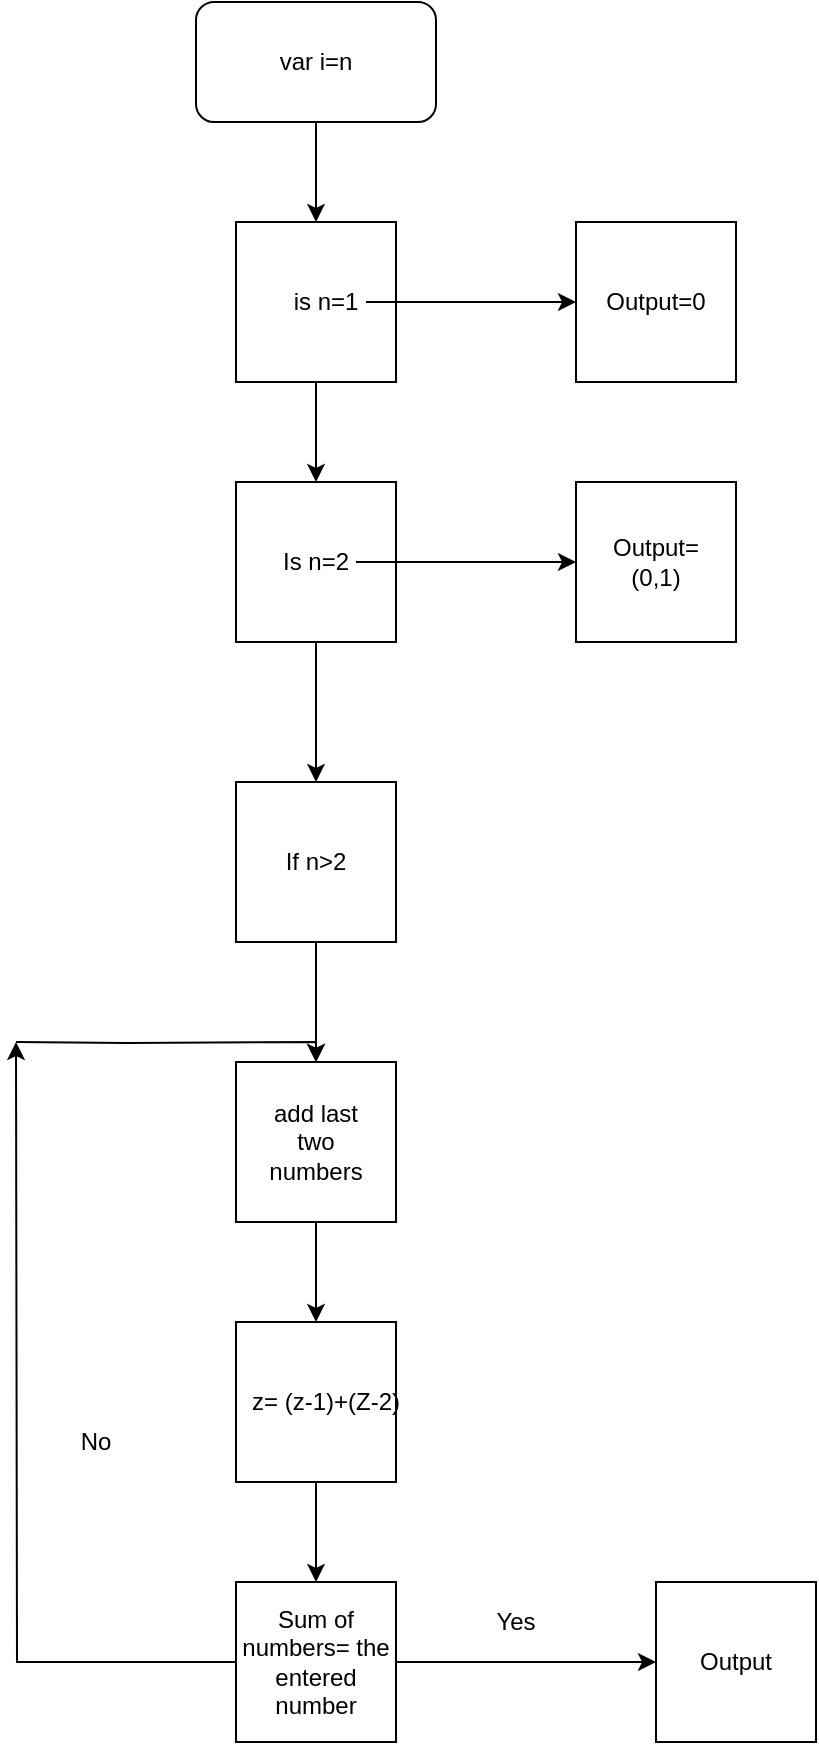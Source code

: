 <mxfile version="14.6.10" type="github"><diagram id="QP8nzuxymjoEZMgTosJ4" name="Page-1"><mxGraphModel dx="782" dy="460" grid="1" gridSize="10" guides="1" tooltips="1" connect="1" arrows="1" fold="1" page="1" pageScale="1" pageWidth="850" pageHeight="1100" math="0" shadow="0"><root><mxCell id="0"/><mxCell id="1" parent="0"/><mxCell id="7eDF24380cPkQdsuSdYe-21" style="edgeStyle=orthogonalEdgeStyle;rounded=0;orthogonalLoop=1;jettySize=auto;html=1;exitX=0.5;exitY=1;exitDx=0;exitDy=0;entryX=0.5;entryY=0;entryDx=0;entryDy=0;" parent="1" source="7eDF24380cPkQdsuSdYe-1" target="7eDF24380cPkQdsuSdYe-2" edge="1"><mxGeometry relative="1" as="geometry"/></mxCell><mxCell id="7eDF24380cPkQdsuSdYe-1" value="" style="rounded=1;whiteSpace=wrap;html=1;" parent="1" vertex="1"><mxGeometry x="340" y="10" width="120" height="60" as="geometry"/></mxCell><mxCell id="7eDF24380cPkQdsuSdYe-23" style="edgeStyle=orthogonalEdgeStyle;rounded=0;orthogonalLoop=1;jettySize=auto;html=1;exitX=0.5;exitY=1;exitDx=0;exitDy=0;entryX=0.5;entryY=0;entryDx=0;entryDy=0;" parent="1" source="7eDF24380cPkQdsuSdYe-2" target="7eDF24380cPkQdsuSdYe-3" edge="1"><mxGeometry relative="1" as="geometry"/></mxCell><mxCell id="7eDF24380cPkQdsuSdYe-2" value="" style="whiteSpace=wrap;html=1;aspect=fixed;" parent="1" vertex="1"><mxGeometry x="360" y="120" width="80" height="80" as="geometry"/></mxCell><mxCell id="7eDF24380cPkQdsuSdYe-24" style="edgeStyle=orthogonalEdgeStyle;rounded=0;orthogonalLoop=1;jettySize=auto;html=1;exitX=0.5;exitY=1;exitDx=0;exitDy=0;entryX=0.5;entryY=0;entryDx=0;entryDy=0;" parent="1" source="7eDF24380cPkQdsuSdYe-3" target="7eDF24380cPkQdsuSdYe-16" edge="1"><mxGeometry relative="1" as="geometry"/></mxCell><mxCell id="7eDF24380cPkQdsuSdYe-3" value="" style="whiteSpace=wrap;html=1;aspect=fixed;" parent="1" vertex="1"><mxGeometry x="360" y="250" width="80" height="80" as="geometry"/></mxCell><mxCell id="7eDF24380cPkQdsuSdYe-11" style="edgeStyle=orthogonalEdgeStyle;rounded=0;orthogonalLoop=1;jettySize=auto;html=1;" parent="1" source="7eDF24380cPkQdsuSdYe-4" edge="1"><mxGeometry relative="1" as="geometry"><mxPoint x="530" y="290" as="targetPoint"/></mxGeometry></mxCell><mxCell id="7eDF24380cPkQdsuSdYe-4" value="Is n=2" style="text;html=1;strokeColor=none;fillColor=none;align=center;verticalAlign=middle;whiteSpace=wrap;rounded=0;" parent="1" vertex="1"><mxGeometry x="380" y="280" width="40" height="20" as="geometry"/></mxCell><mxCell id="7eDF24380cPkQdsuSdYe-5" value="var i=n" style="text;html=1;strokeColor=none;fillColor=none;align=center;verticalAlign=middle;whiteSpace=wrap;rounded=0;" parent="1" vertex="1"><mxGeometry x="380" y="30" width="40" height="20" as="geometry"/></mxCell><mxCell id="7eDF24380cPkQdsuSdYe-7" style="edgeStyle=orthogonalEdgeStyle;rounded=0;orthogonalLoop=1;jettySize=auto;html=1;" parent="1" source="7eDF24380cPkQdsuSdYe-6" edge="1"><mxGeometry relative="1" as="geometry"><mxPoint x="530" y="160" as="targetPoint"/></mxGeometry></mxCell><mxCell id="7eDF24380cPkQdsuSdYe-6" value="is n=1" style="text;html=1;strokeColor=none;fillColor=none;align=center;verticalAlign=middle;whiteSpace=wrap;rounded=0;" parent="1" vertex="1"><mxGeometry x="385" y="150" width="40" height="20" as="geometry"/></mxCell><mxCell id="7eDF24380cPkQdsuSdYe-8" value="" style="whiteSpace=wrap;html=1;aspect=fixed;" parent="1" vertex="1"><mxGeometry x="530" y="120" width="80" height="80" as="geometry"/></mxCell><mxCell id="7eDF24380cPkQdsuSdYe-9" value="Output=0" style="text;html=1;strokeColor=none;fillColor=none;align=center;verticalAlign=middle;whiteSpace=wrap;rounded=0;" parent="1" vertex="1"><mxGeometry x="550" y="150" width="40" height="20" as="geometry"/></mxCell><mxCell id="7eDF24380cPkQdsuSdYe-12" value="" style="whiteSpace=wrap;html=1;aspect=fixed;" parent="1" vertex="1"><mxGeometry x="530" y="250" width="80" height="80" as="geometry"/></mxCell><mxCell id="7eDF24380cPkQdsuSdYe-13" value="Output=(0,1)" style="text;html=1;strokeColor=none;fillColor=none;align=center;verticalAlign=middle;whiteSpace=wrap;rounded=0;" parent="1" vertex="1"><mxGeometry x="550" y="280" width="40" height="20" as="geometry"/></mxCell><mxCell id="7eDF24380cPkQdsuSdYe-26" style="edgeStyle=orthogonalEdgeStyle;rounded=0;orthogonalLoop=1;jettySize=auto;html=1;" parent="1" source="7eDF24380cPkQdsuSdYe-16" target="7eDF24380cPkQdsuSdYe-18" edge="1"><mxGeometry relative="1" as="geometry"><Array as="points"><mxPoint x="400" y="510"/><mxPoint x="400" y="510"/></Array></mxGeometry></mxCell><mxCell id="7eDF24380cPkQdsuSdYe-16" value="" style="whiteSpace=wrap;html=1;aspect=fixed;" parent="1" vertex="1"><mxGeometry x="360" y="400" width="80" height="80" as="geometry"/></mxCell><mxCell id="7eDF24380cPkQdsuSdYe-17" value="If n&amp;gt;2" style="text;html=1;strokeColor=none;fillColor=none;align=center;verticalAlign=middle;whiteSpace=wrap;rounded=0;" parent="1" vertex="1"><mxGeometry x="380" y="430" width="40" height="20" as="geometry"/></mxCell><mxCell id="7eDF24380cPkQdsuSdYe-29" style="edgeStyle=orthogonalEdgeStyle;rounded=0;orthogonalLoop=1;jettySize=auto;html=1;exitX=0.5;exitY=1;exitDx=0;exitDy=0;entryX=0.5;entryY=0;entryDx=0;entryDy=0;" parent="1" source="7eDF24380cPkQdsuSdYe-18" target="7eDF24380cPkQdsuSdYe-27" edge="1"><mxGeometry relative="1" as="geometry"/></mxCell><mxCell id="7eDF24380cPkQdsuSdYe-18" value="" style="whiteSpace=wrap;html=1;aspect=fixed;" parent="1" vertex="1"><mxGeometry x="360" y="540" width="80" height="80" as="geometry"/></mxCell><mxCell id="7eDF24380cPkQdsuSdYe-19" value="add last two numbers" style="text;html=1;strokeColor=none;fillColor=none;align=center;verticalAlign=middle;whiteSpace=wrap;rounded=0;" parent="1" vertex="1"><mxGeometry x="370" y="560" width="60" height="40" as="geometry"/></mxCell><mxCell id="7eDF24380cPkQdsuSdYe-38" style="edgeStyle=orthogonalEdgeStyle;rounded=0;orthogonalLoop=1;jettySize=auto;html=1;exitX=0.5;exitY=1;exitDx=0;exitDy=0;entryX=0.5;entryY=0;entryDx=0;entryDy=0;" parent="1" source="7eDF24380cPkQdsuSdYe-27" target="7eDF24380cPkQdsuSdYe-30" edge="1"><mxGeometry relative="1" as="geometry"/></mxCell><mxCell id="7eDF24380cPkQdsuSdYe-27" value="" style="whiteSpace=wrap;html=1;aspect=fixed;" parent="1" vertex="1"><mxGeometry x="360" y="670" width="80" height="80" as="geometry"/></mxCell><mxCell id="7eDF24380cPkQdsuSdYe-28" value="z= (z-1)+(Z-2)" style="text;html=1;strokeColor=none;fillColor=none;align=center;verticalAlign=middle;whiteSpace=wrap;rounded=0;" parent="1" vertex="1"><mxGeometry x="365" y="680" width="80" height="60" as="geometry"/></mxCell><mxCell id="7eDF24380cPkQdsuSdYe-30" value="" style="whiteSpace=wrap;html=1;aspect=fixed;" parent="1" vertex="1"><mxGeometry x="360" y="800" width="80" height="80" as="geometry"/></mxCell><mxCell id="7eDF24380cPkQdsuSdYe-34" style="edgeStyle=orthogonalEdgeStyle;rounded=0;orthogonalLoop=1;jettySize=auto;html=1;exitX=1;exitY=0.5;exitDx=0;exitDy=0;" parent="1" source="7eDF24380cPkQdsuSdYe-31" target="7eDF24380cPkQdsuSdYe-33" edge="1"><mxGeometry relative="1" as="geometry"/></mxCell><mxCell id="7eDF24380cPkQdsuSdYe-39" style="edgeStyle=orthogonalEdgeStyle;rounded=0;orthogonalLoop=1;jettySize=auto;html=1;exitX=0;exitY=0.5;exitDx=0;exitDy=0;" parent="1" source="7eDF24380cPkQdsuSdYe-31" edge="1"><mxGeometry relative="1" as="geometry"><mxPoint x="250" y="530" as="targetPoint"/></mxGeometry></mxCell><mxCell id="7eDF24380cPkQdsuSdYe-31" value="Sum of numbers= the entered number" style="text;html=1;strokeColor=none;fillColor=none;align=center;verticalAlign=middle;whiteSpace=wrap;rounded=0;" parent="1" vertex="1"><mxGeometry x="360" y="810" width="80" height="60" as="geometry"/></mxCell><mxCell id="7eDF24380cPkQdsuSdYe-32" value="" style="whiteSpace=wrap;html=1;aspect=fixed;" parent="1" vertex="1"><mxGeometry x="570" y="800" width="80" height="80" as="geometry"/></mxCell><mxCell id="7eDF24380cPkQdsuSdYe-33" value="Output" style="text;html=1;strokeColor=none;fillColor=none;align=center;verticalAlign=middle;whiteSpace=wrap;rounded=0;" parent="1" vertex="1"><mxGeometry x="570" y="810" width="80" height="60" as="geometry"/></mxCell><mxCell id="7eDF24380cPkQdsuSdYe-35" value="Yes" style="text;html=1;strokeColor=none;fillColor=none;align=center;verticalAlign=middle;whiteSpace=wrap;rounded=0;" parent="1" vertex="1"><mxGeometry x="460" y="790" width="80" height="60" as="geometry"/></mxCell><mxCell id="7eDF24380cPkQdsuSdYe-36" value="No" style="text;html=1;strokeColor=none;fillColor=none;align=center;verticalAlign=middle;whiteSpace=wrap;rounded=0;" parent="1" vertex="1"><mxGeometry x="250" y="700" width="80" height="60" as="geometry"/></mxCell><mxCell id="7eDF24380cPkQdsuSdYe-48" value="" style="endArrow=classic;html=1;rounded=0;edgeStyle=orthogonalEdgeStyle;" parent="1" target="7eDF24380cPkQdsuSdYe-18" edge="1"><mxGeometry width="50" height="50" relative="1" as="geometry"><mxPoint x="250" y="530" as="sourcePoint"/><mxPoint x="300" y="480" as="targetPoint"/></mxGeometry></mxCell></root></mxGraphModel></diagram></mxfile>
